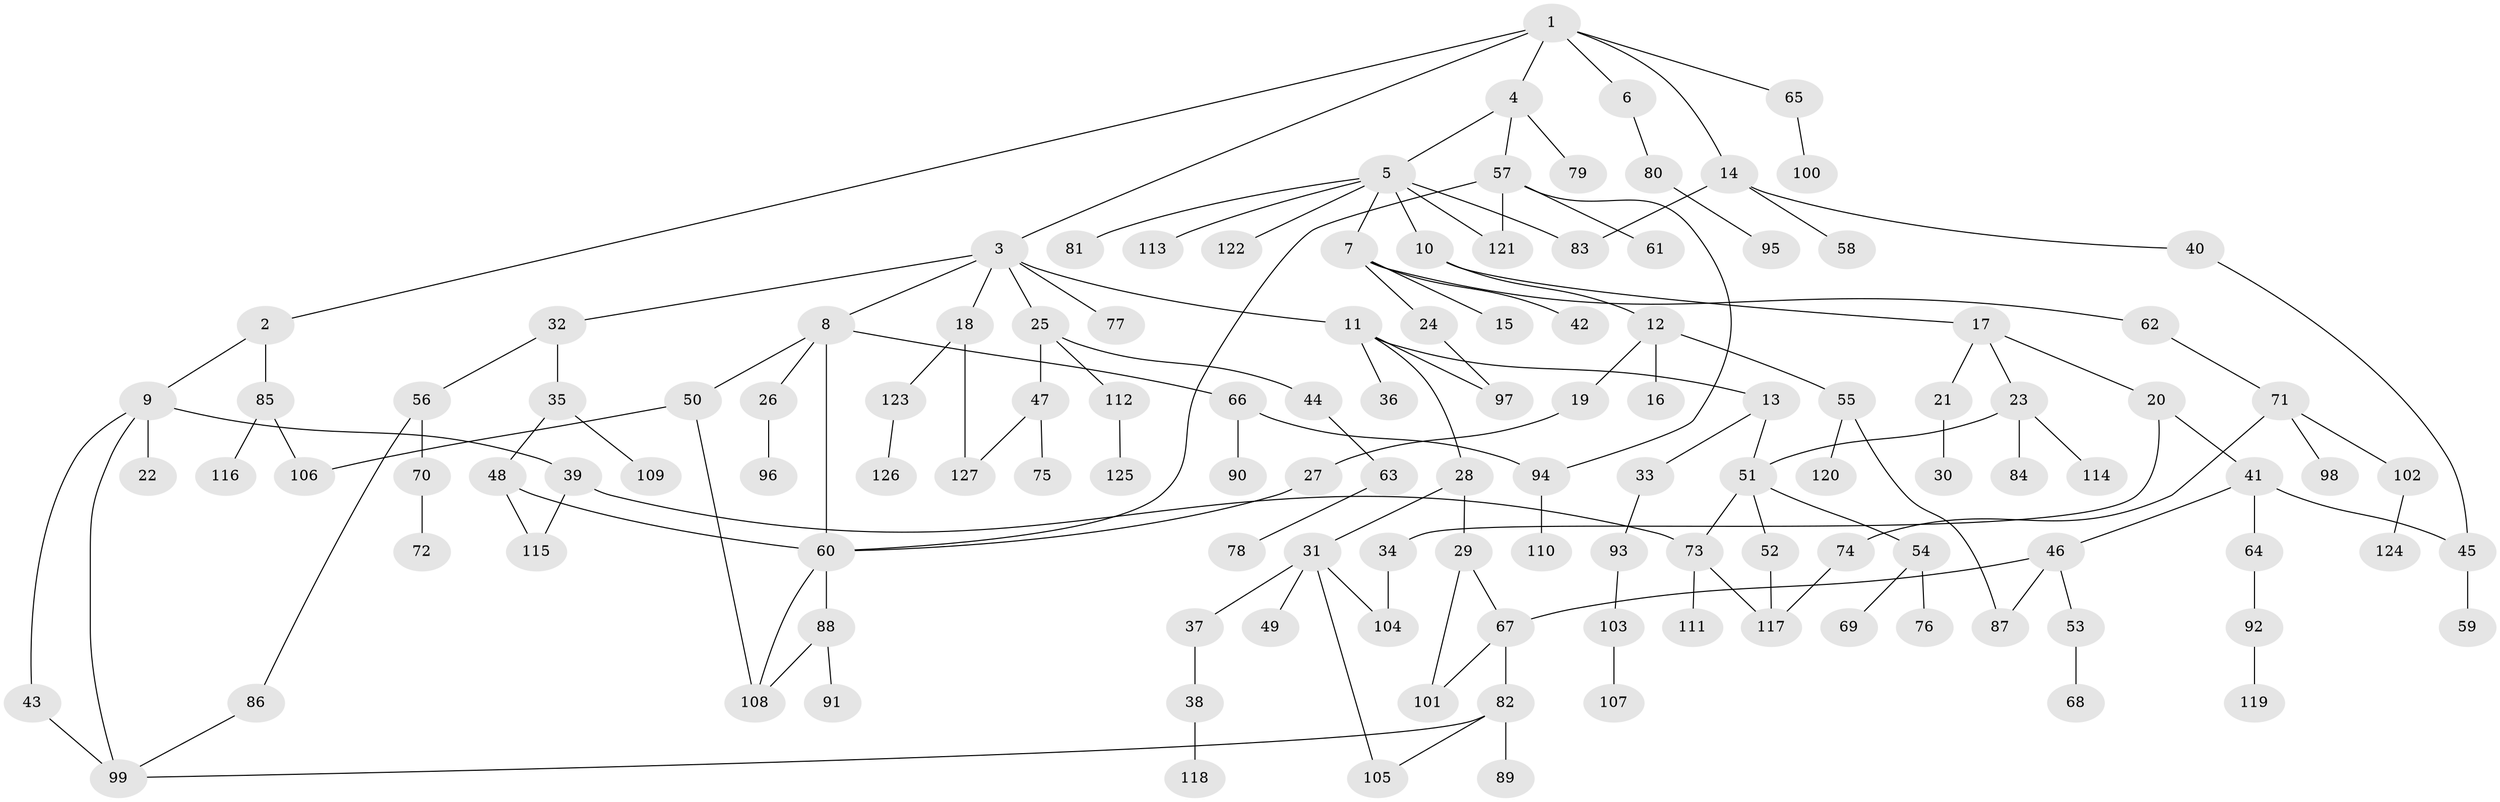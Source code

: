 // coarse degree distribution, {6: 0.03409090909090909, 3: 0.17045454545454544, 9: 0.011363636363636364, 8: 0.011363636363636364, 2: 0.3068181818181818, 5: 0.06818181818181818, 4: 0.056818181818181816, 1: 0.32954545454545453, 7: 0.011363636363636364}
// Generated by graph-tools (version 1.1) at 2025/23/03/03/25 07:23:30]
// undirected, 127 vertices, 151 edges
graph export_dot {
graph [start="1"]
  node [color=gray90,style=filled];
  1;
  2;
  3;
  4;
  5;
  6;
  7;
  8;
  9;
  10;
  11;
  12;
  13;
  14;
  15;
  16;
  17;
  18;
  19;
  20;
  21;
  22;
  23;
  24;
  25;
  26;
  27;
  28;
  29;
  30;
  31;
  32;
  33;
  34;
  35;
  36;
  37;
  38;
  39;
  40;
  41;
  42;
  43;
  44;
  45;
  46;
  47;
  48;
  49;
  50;
  51;
  52;
  53;
  54;
  55;
  56;
  57;
  58;
  59;
  60;
  61;
  62;
  63;
  64;
  65;
  66;
  67;
  68;
  69;
  70;
  71;
  72;
  73;
  74;
  75;
  76;
  77;
  78;
  79;
  80;
  81;
  82;
  83;
  84;
  85;
  86;
  87;
  88;
  89;
  90;
  91;
  92;
  93;
  94;
  95;
  96;
  97;
  98;
  99;
  100;
  101;
  102;
  103;
  104;
  105;
  106;
  107;
  108;
  109;
  110;
  111;
  112;
  113;
  114;
  115;
  116;
  117;
  118;
  119;
  120;
  121;
  122;
  123;
  124;
  125;
  126;
  127;
  1 -- 2;
  1 -- 3;
  1 -- 4;
  1 -- 6;
  1 -- 14;
  1 -- 65;
  2 -- 9;
  2 -- 85;
  3 -- 8;
  3 -- 11;
  3 -- 18;
  3 -- 25;
  3 -- 32;
  3 -- 77;
  4 -- 5;
  4 -- 57;
  4 -- 79;
  5 -- 7;
  5 -- 10;
  5 -- 81;
  5 -- 113;
  5 -- 121;
  5 -- 122;
  5 -- 83;
  6 -- 80;
  7 -- 15;
  7 -- 24;
  7 -- 42;
  7 -- 62;
  8 -- 26;
  8 -- 50;
  8 -- 66;
  8 -- 60;
  9 -- 22;
  9 -- 39;
  9 -- 43;
  9 -- 99;
  10 -- 12;
  10 -- 17;
  11 -- 13;
  11 -- 28;
  11 -- 36;
  11 -- 97;
  12 -- 16;
  12 -- 19;
  12 -- 55;
  13 -- 33;
  13 -- 51;
  14 -- 40;
  14 -- 58;
  14 -- 83;
  17 -- 20;
  17 -- 21;
  17 -- 23;
  18 -- 123;
  18 -- 127;
  19 -- 27;
  20 -- 34;
  20 -- 41;
  21 -- 30;
  23 -- 51;
  23 -- 84;
  23 -- 114;
  24 -- 97;
  25 -- 44;
  25 -- 47;
  25 -- 112;
  26 -- 96;
  27 -- 60;
  28 -- 29;
  28 -- 31;
  29 -- 67;
  29 -- 101;
  31 -- 37;
  31 -- 49;
  31 -- 104;
  31 -- 105;
  32 -- 35;
  32 -- 56;
  33 -- 93;
  34 -- 104;
  35 -- 48;
  35 -- 109;
  37 -- 38;
  38 -- 118;
  39 -- 73;
  39 -- 115;
  40 -- 45;
  41 -- 45;
  41 -- 46;
  41 -- 64;
  43 -- 99;
  44 -- 63;
  45 -- 59;
  46 -- 53;
  46 -- 87;
  46 -- 67;
  47 -- 75;
  47 -- 127;
  48 -- 115;
  48 -- 60;
  50 -- 108;
  50 -- 106;
  51 -- 52;
  51 -- 54;
  51 -- 73;
  52 -- 117;
  53 -- 68;
  54 -- 69;
  54 -- 76;
  55 -- 120;
  55 -- 87;
  56 -- 70;
  56 -- 86;
  57 -- 60;
  57 -- 61;
  57 -- 94;
  57 -- 121;
  60 -- 88;
  60 -- 108;
  62 -- 71;
  63 -- 78;
  64 -- 92;
  65 -- 100;
  66 -- 90;
  66 -- 94;
  67 -- 82;
  67 -- 101;
  70 -- 72;
  71 -- 74;
  71 -- 98;
  71 -- 102;
  73 -- 111;
  73 -- 117;
  74 -- 117;
  80 -- 95;
  82 -- 89;
  82 -- 105;
  82 -- 99;
  85 -- 106;
  85 -- 116;
  86 -- 99;
  88 -- 91;
  88 -- 108;
  92 -- 119;
  93 -- 103;
  94 -- 110;
  102 -- 124;
  103 -- 107;
  112 -- 125;
  123 -- 126;
}
